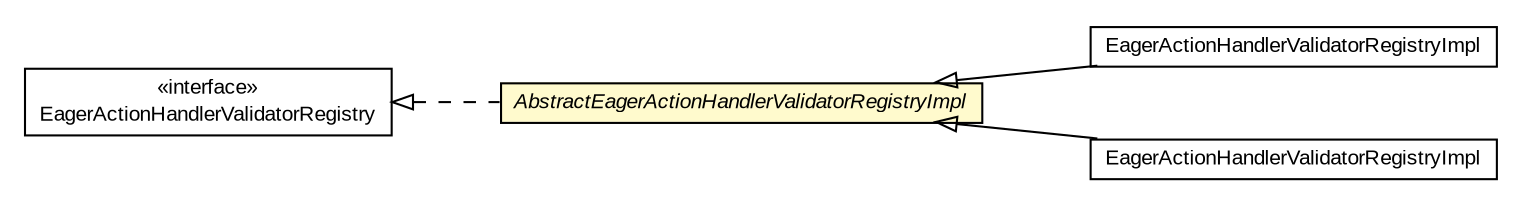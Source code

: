 #!/usr/local/bin/dot
#
# Class diagram 
# Generated by UMLGraph version R5_6-24-gf6e263 (http://www.umlgraph.org/)
#

digraph G {
	edge [fontname="arial",fontsize=10,labelfontname="arial",labelfontsize=10];
	node [fontname="arial",fontsize=10,shape=plaintext];
	nodesep=0.25;
	ranksep=0.5;
	rankdir=LR;
	// com.gwtplatform.dispatch.rpc.server.actionhandlervalidator.EagerActionHandlerValidatorRegistry
	c94478 [label=<<table title="com.gwtplatform.dispatch.rpc.server.actionhandlervalidator.EagerActionHandlerValidatorRegistry" border="0" cellborder="1" cellspacing="0" cellpadding="2" port="p" href="./EagerActionHandlerValidatorRegistry.html">
		<tr><td><table border="0" cellspacing="0" cellpadding="1">
<tr><td align="center" balign="center"> &#171;interface&#187; </td></tr>
<tr><td align="center" balign="center"> EagerActionHandlerValidatorRegistry </td></tr>
		</table></td></tr>
		</table>>, URL="./EagerActionHandlerValidatorRegistry.html", fontname="arial", fontcolor="black", fontsize=10.0];
	// com.gwtplatform.dispatch.rpc.server.actionhandlervalidator.AbstractEagerActionHandlerValidatorRegistryImpl
	c94488 [label=<<table title="com.gwtplatform.dispatch.rpc.server.actionhandlervalidator.AbstractEagerActionHandlerValidatorRegistryImpl" border="0" cellborder="1" cellspacing="0" cellpadding="2" port="p" bgcolor="lemonChiffon" href="./AbstractEagerActionHandlerValidatorRegistryImpl.html">
		<tr><td><table border="0" cellspacing="0" cellpadding="1">
<tr><td align="center" balign="center"><font face="arial italic"> AbstractEagerActionHandlerValidatorRegistryImpl </font></td></tr>
		</table></td></tr>
		</table>>, URL="./AbstractEagerActionHandlerValidatorRegistryImpl.html", fontname="arial", fontcolor="black", fontsize=10.0];
	// com.gwtplatform.dispatch.rpc.server.guice.actionhandlervalidator.EagerActionHandlerValidatorRegistryImpl
	c94745 [label=<<table title="com.gwtplatform.dispatch.rpc.server.guice.actionhandlervalidator.EagerActionHandlerValidatorRegistryImpl" border="0" cellborder="1" cellspacing="0" cellpadding="2" port="p" href="../guice/actionhandlervalidator/EagerActionHandlerValidatorRegistryImpl.html">
		<tr><td><table border="0" cellspacing="0" cellpadding="1">
<tr><td align="center" balign="center"> EagerActionHandlerValidatorRegistryImpl </td></tr>
		</table></td></tr>
		</table>>, URL="../guice/actionhandlervalidator/EagerActionHandlerValidatorRegistryImpl.html", fontname="arial", fontcolor="black", fontsize=10.0];
	// com.gwtplatform.dispatch.rpc.server.spring.actionhandlervalidator.EagerActionHandlerValidatorRegistryImpl
	c94775 [label=<<table title="com.gwtplatform.dispatch.rpc.server.spring.actionhandlervalidator.EagerActionHandlerValidatorRegistryImpl" border="0" cellborder="1" cellspacing="0" cellpadding="2" port="p" href="../spring/actionhandlervalidator/EagerActionHandlerValidatorRegistryImpl.html">
		<tr><td><table border="0" cellspacing="0" cellpadding="1">
<tr><td align="center" balign="center"> EagerActionHandlerValidatorRegistryImpl </td></tr>
		</table></td></tr>
		</table>>, URL="../spring/actionhandlervalidator/EagerActionHandlerValidatorRegistryImpl.html", fontname="arial", fontcolor="black", fontsize=10.0];
	//com.gwtplatform.dispatch.rpc.server.actionhandlervalidator.AbstractEagerActionHandlerValidatorRegistryImpl implements com.gwtplatform.dispatch.rpc.server.actionhandlervalidator.EagerActionHandlerValidatorRegistry
	c94478:p -> c94488:p [dir=back,arrowtail=empty,style=dashed];
	//com.gwtplatform.dispatch.rpc.server.guice.actionhandlervalidator.EagerActionHandlerValidatorRegistryImpl extends com.gwtplatform.dispatch.rpc.server.actionhandlervalidator.AbstractEagerActionHandlerValidatorRegistryImpl
	c94488:p -> c94745:p [dir=back,arrowtail=empty];
	//com.gwtplatform.dispatch.rpc.server.spring.actionhandlervalidator.EagerActionHandlerValidatorRegistryImpl extends com.gwtplatform.dispatch.rpc.server.actionhandlervalidator.AbstractEagerActionHandlerValidatorRegistryImpl
	c94488:p -> c94775:p [dir=back,arrowtail=empty];
}

